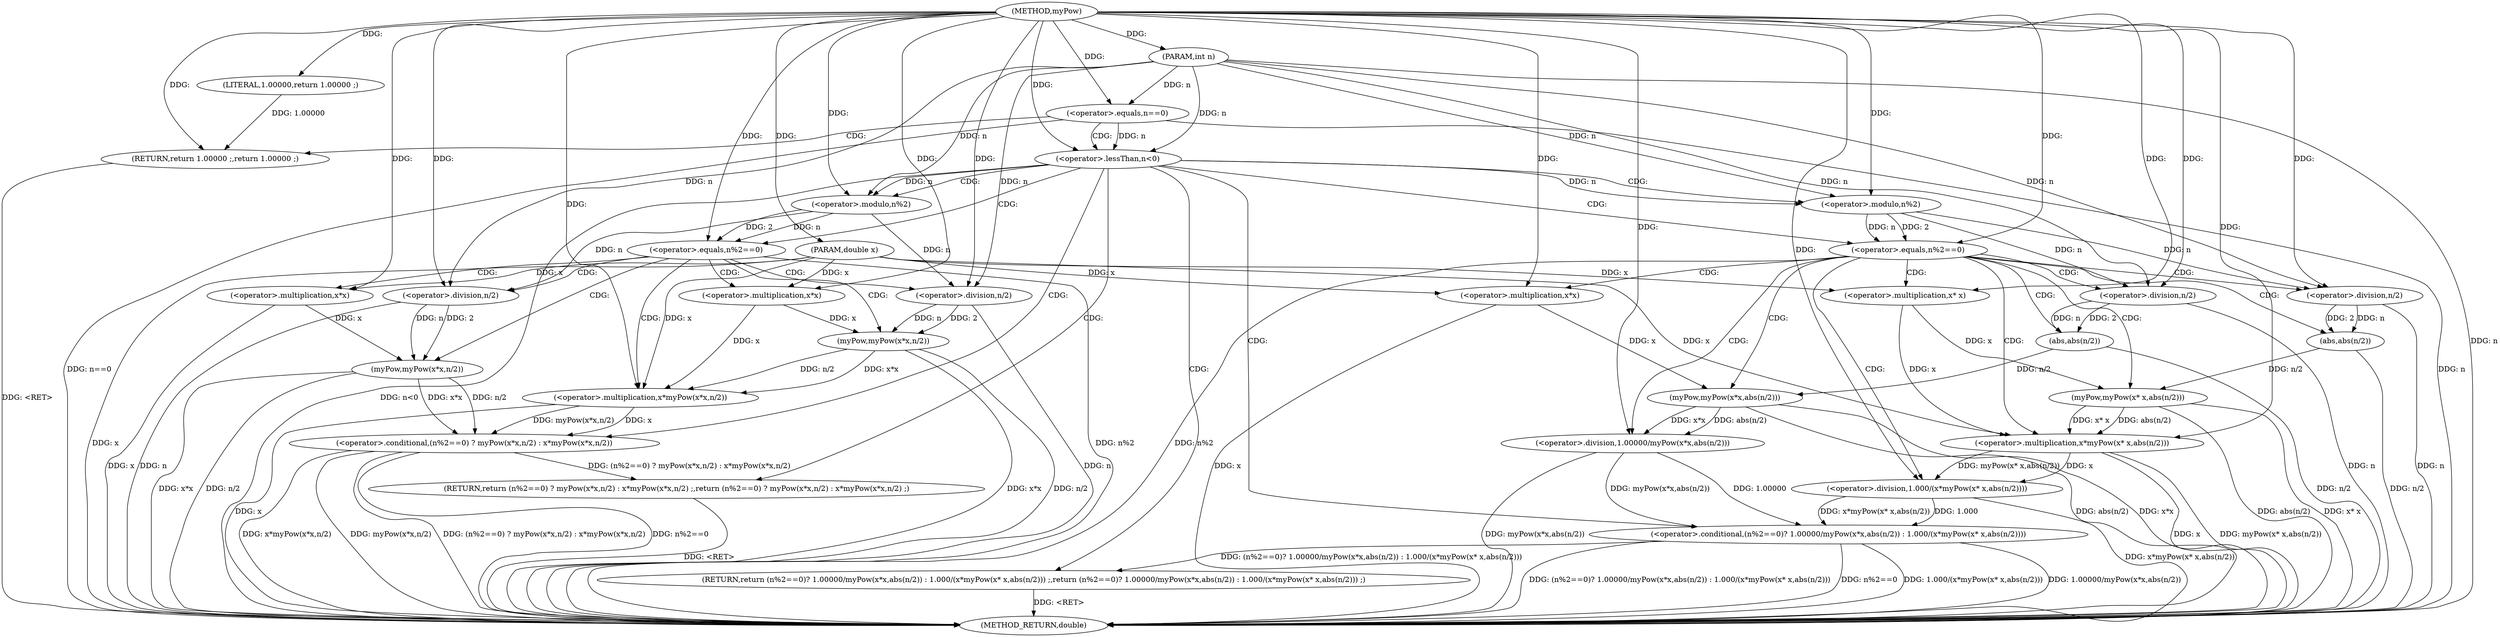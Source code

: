 digraph "myPow" {  
"1000573" [label = "(METHOD,myPow)" ]
"1000642" [label = "(METHOD_RETURN,double)" ]
"1000574" [label = "(PARAM,double x)" ]
"1000575" [label = "(PARAM,int n)" ]
"1000578" [label = "(<operator>.equals,n==0)" ]
"1000581" [label = "(RETURN,return 1.00000 ;,return 1.00000 ;)" ]
"1000584" [label = "(<operator>.lessThan,n<0)" ]
"1000582" [label = "(LITERAL,1.00000,return 1.00000 ;)" ]
"1000588" [label = "(RETURN,return (n%2==0)? 1.00000/myPow(x*x,abs(n/2)) : 1.000/(x*myPow(x* x,abs(n/2))) ;,return (n%2==0)? 1.00000/myPow(x*x,abs(n/2)) : 1.000/(x*myPow(x* x,abs(n/2))) ;)" ]
"1000589" [label = "(<operator>.conditional,(n%2==0)? 1.00000/myPow(x*x,abs(n/2)) : 1.000/(x*myPow(x* x,abs(n/2))))" ]
"1000619" [label = "(RETURN,return (n%2==0) ? myPow(x*x,n/2) : x*myPow(x*x,n/2) ;,return (n%2==0) ? myPow(x*x,n/2) : x*myPow(x*x,n/2) ;)" ]
"1000620" [label = "(<operator>.conditional,(n%2==0) ? myPow(x*x,n/2) : x*myPow(x*x,n/2))" ]
"1000590" [label = "(<operator>.equals,n%2==0)" ]
"1000595" [label = "(<operator>.division,1.00000/myPow(x*x,abs(n/2)))" ]
"1000605" [label = "(<operator>.division,1.000/(x*myPow(x* x,abs(n/2))))" ]
"1000591" [label = "(<operator>.modulo,n%2)" ]
"1000597" [label = "(myPow,myPow(x*x,abs(n/2)))" ]
"1000607" [label = "(<operator>.multiplication,x*myPow(x* x,abs(n/2)))" ]
"1000621" [label = "(<operator>.equals,n%2==0)" ]
"1000626" [label = "(myPow,myPow(x*x,n/2))" ]
"1000633" [label = "(<operator>.multiplication,x*myPow(x*x,n/2))" ]
"1000598" [label = "(<operator>.multiplication,x*x)" ]
"1000601" [label = "(abs,abs(n/2))" ]
"1000609" [label = "(myPow,myPow(x* x,abs(n/2)))" ]
"1000622" [label = "(<operator>.modulo,n%2)" ]
"1000627" [label = "(<operator>.multiplication,x*x)" ]
"1000630" [label = "(<operator>.division,n/2)" ]
"1000635" [label = "(myPow,myPow(x*x,n/2))" ]
"1000602" [label = "(<operator>.division,n/2)" ]
"1000610" [label = "(<operator>.multiplication,x* x)" ]
"1000613" [label = "(abs,abs(n/2))" ]
"1000636" [label = "(<operator>.multiplication,x*x)" ]
"1000639" [label = "(<operator>.division,n/2)" ]
"1000614" [label = "(<operator>.division,n/2)" ]
  "1000574" -> "1000642"  [ label = "DDG: x"] 
  "1000575" -> "1000642"  [ label = "DDG: n"] 
  "1000578" -> "1000642"  [ label = "DDG: n"] 
  "1000578" -> "1000642"  [ label = "DDG: n==0"] 
  "1000584" -> "1000642"  [ label = "DDG: n<0"] 
  "1000621" -> "1000642"  [ label = "DDG: n%2"] 
  "1000620" -> "1000642"  [ label = "DDG: n%2==0"] 
  "1000633" -> "1000642"  [ label = "DDG: x"] 
  "1000635" -> "1000642"  [ label = "DDG: x*x"] 
  "1000639" -> "1000642"  [ label = "DDG: n"] 
  "1000635" -> "1000642"  [ label = "DDG: n/2"] 
  "1000620" -> "1000642"  [ label = "DDG: x*myPow(x*x,n/2)"] 
  "1000627" -> "1000642"  [ label = "DDG: x"] 
  "1000626" -> "1000642"  [ label = "DDG: x*x"] 
  "1000630" -> "1000642"  [ label = "DDG: n"] 
  "1000626" -> "1000642"  [ label = "DDG: n/2"] 
  "1000620" -> "1000642"  [ label = "DDG: myPow(x*x,n/2)"] 
  "1000620" -> "1000642"  [ label = "DDG: (n%2==0) ? myPow(x*x,n/2) : x*myPow(x*x,n/2)"] 
  "1000590" -> "1000642"  [ label = "DDG: n%2"] 
  "1000589" -> "1000642"  [ label = "DDG: n%2==0"] 
  "1000607" -> "1000642"  [ label = "DDG: x"] 
  "1000609" -> "1000642"  [ label = "DDG: x* x"] 
  "1000614" -> "1000642"  [ label = "DDG: n"] 
  "1000613" -> "1000642"  [ label = "DDG: n/2"] 
  "1000609" -> "1000642"  [ label = "DDG: abs(n/2)"] 
  "1000607" -> "1000642"  [ label = "DDG: myPow(x* x,abs(n/2))"] 
  "1000605" -> "1000642"  [ label = "DDG: x*myPow(x* x,abs(n/2))"] 
  "1000589" -> "1000642"  [ label = "DDG: 1.000/(x*myPow(x* x,abs(n/2)))"] 
  "1000598" -> "1000642"  [ label = "DDG: x"] 
  "1000597" -> "1000642"  [ label = "DDG: x*x"] 
  "1000602" -> "1000642"  [ label = "DDG: n"] 
  "1000601" -> "1000642"  [ label = "DDG: n/2"] 
  "1000597" -> "1000642"  [ label = "DDG: abs(n/2)"] 
  "1000595" -> "1000642"  [ label = "DDG: myPow(x*x,abs(n/2))"] 
  "1000589" -> "1000642"  [ label = "DDG: 1.00000/myPow(x*x,abs(n/2))"] 
  "1000589" -> "1000642"  [ label = "DDG: (n%2==0)? 1.00000/myPow(x*x,abs(n/2)) : 1.000/(x*myPow(x* x,abs(n/2)))"] 
  "1000588" -> "1000642"  [ label = "DDG: <RET>"] 
  "1000619" -> "1000642"  [ label = "DDG: <RET>"] 
  "1000581" -> "1000642"  [ label = "DDG: <RET>"] 
  "1000573" -> "1000574"  [ label = "DDG: "] 
  "1000573" -> "1000575"  [ label = "DDG: "] 
  "1000582" -> "1000581"  [ label = "DDG: 1.00000"] 
  "1000573" -> "1000581"  [ label = "DDG: "] 
  "1000575" -> "1000578"  [ label = "DDG: n"] 
  "1000573" -> "1000578"  [ label = "DDG: "] 
  "1000573" -> "1000582"  [ label = "DDG: "] 
  "1000578" -> "1000584"  [ label = "DDG: n"] 
  "1000575" -> "1000584"  [ label = "DDG: n"] 
  "1000573" -> "1000584"  [ label = "DDG: "] 
  "1000589" -> "1000588"  [ label = "DDG: (n%2==0)? 1.00000/myPow(x*x,abs(n/2)) : 1.000/(x*myPow(x* x,abs(n/2)))"] 
  "1000605" -> "1000589"  [ label = "DDG: 1.000"] 
  "1000605" -> "1000589"  [ label = "DDG: x*myPow(x* x,abs(n/2))"] 
  "1000595" -> "1000589"  [ label = "DDG: 1.00000"] 
  "1000595" -> "1000589"  [ label = "DDG: myPow(x*x,abs(n/2))"] 
  "1000620" -> "1000619"  [ label = "DDG: (n%2==0) ? myPow(x*x,n/2) : x*myPow(x*x,n/2)"] 
  "1000633" -> "1000620"  [ label = "DDG: myPow(x*x,n/2)"] 
  "1000626" -> "1000620"  [ label = "DDG: x*x"] 
  "1000626" -> "1000620"  [ label = "DDG: n/2"] 
  "1000633" -> "1000620"  [ label = "DDG: x"] 
  "1000591" -> "1000590"  [ label = "DDG: 2"] 
  "1000591" -> "1000590"  [ label = "DDG: n"] 
  "1000573" -> "1000590"  [ label = "DDG: "] 
  "1000573" -> "1000595"  [ label = "DDG: "] 
  "1000597" -> "1000595"  [ label = "DDG: x*x"] 
  "1000597" -> "1000595"  [ label = "DDG: abs(n/2)"] 
  "1000573" -> "1000605"  [ label = "DDG: "] 
  "1000607" -> "1000605"  [ label = "DDG: myPow(x* x,abs(n/2))"] 
  "1000607" -> "1000605"  [ label = "DDG: x"] 
  "1000584" -> "1000591"  [ label = "DDG: n"] 
  "1000575" -> "1000591"  [ label = "DDG: n"] 
  "1000573" -> "1000591"  [ label = "DDG: "] 
  "1000598" -> "1000597"  [ label = "DDG: x"] 
  "1000601" -> "1000597"  [ label = "DDG: n/2"] 
  "1000610" -> "1000607"  [ label = "DDG: x"] 
  "1000574" -> "1000607"  [ label = "DDG: x"] 
  "1000573" -> "1000607"  [ label = "DDG: "] 
  "1000609" -> "1000607"  [ label = "DDG: abs(n/2)"] 
  "1000609" -> "1000607"  [ label = "DDG: x* x"] 
  "1000622" -> "1000621"  [ label = "DDG: n"] 
  "1000622" -> "1000621"  [ label = "DDG: 2"] 
  "1000573" -> "1000621"  [ label = "DDG: "] 
  "1000627" -> "1000626"  [ label = "DDG: x"] 
  "1000630" -> "1000626"  [ label = "DDG: n"] 
  "1000630" -> "1000626"  [ label = "DDG: 2"] 
  "1000636" -> "1000633"  [ label = "DDG: x"] 
  "1000574" -> "1000633"  [ label = "DDG: x"] 
  "1000573" -> "1000633"  [ label = "DDG: "] 
  "1000635" -> "1000633"  [ label = "DDG: n/2"] 
  "1000635" -> "1000633"  [ label = "DDG: x*x"] 
  "1000574" -> "1000598"  [ label = "DDG: x"] 
  "1000573" -> "1000598"  [ label = "DDG: "] 
  "1000602" -> "1000601"  [ label = "DDG: 2"] 
  "1000602" -> "1000601"  [ label = "DDG: n"] 
  "1000610" -> "1000609"  [ label = "DDG: x"] 
  "1000613" -> "1000609"  [ label = "DDG: n/2"] 
  "1000584" -> "1000622"  [ label = "DDG: n"] 
  "1000575" -> "1000622"  [ label = "DDG: n"] 
  "1000573" -> "1000622"  [ label = "DDG: "] 
  "1000574" -> "1000627"  [ label = "DDG: x"] 
  "1000573" -> "1000627"  [ label = "DDG: "] 
  "1000622" -> "1000630"  [ label = "DDG: n"] 
  "1000575" -> "1000630"  [ label = "DDG: n"] 
  "1000573" -> "1000630"  [ label = "DDG: "] 
  "1000636" -> "1000635"  [ label = "DDG: x"] 
  "1000639" -> "1000635"  [ label = "DDG: n"] 
  "1000639" -> "1000635"  [ label = "DDG: 2"] 
  "1000591" -> "1000602"  [ label = "DDG: n"] 
  "1000575" -> "1000602"  [ label = "DDG: n"] 
  "1000573" -> "1000602"  [ label = "DDG: "] 
  "1000574" -> "1000610"  [ label = "DDG: x"] 
  "1000573" -> "1000610"  [ label = "DDG: "] 
  "1000614" -> "1000613"  [ label = "DDG: n"] 
  "1000614" -> "1000613"  [ label = "DDG: 2"] 
  "1000574" -> "1000636"  [ label = "DDG: x"] 
  "1000573" -> "1000636"  [ label = "DDG: "] 
  "1000622" -> "1000639"  [ label = "DDG: n"] 
  "1000575" -> "1000639"  [ label = "DDG: n"] 
  "1000573" -> "1000639"  [ label = "DDG: "] 
  "1000591" -> "1000614"  [ label = "DDG: n"] 
  "1000575" -> "1000614"  [ label = "DDG: n"] 
  "1000573" -> "1000614"  [ label = "DDG: "] 
  "1000578" -> "1000584"  [ label = "CDG: "] 
  "1000578" -> "1000581"  [ label = "CDG: "] 
  "1000584" -> "1000619"  [ label = "CDG: "] 
  "1000584" -> "1000590"  [ label = "CDG: "] 
  "1000584" -> "1000620"  [ label = "CDG: "] 
  "1000584" -> "1000588"  [ label = "CDG: "] 
  "1000584" -> "1000621"  [ label = "CDG: "] 
  "1000584" -> "1000622"  [ label = "CDG: "] 
  "1000584" -> "1000589"  [ label = "CDG: "] 
  "1000584" -> "1000591"  [ label = "CDG: "] 
  "1000590" -> "1000602"  [ label = "CDG: "] 
  "1000590" -> "1000614"  [ label = "CDG: "] 
  "1000590" -> "1000597"  [ label = "CDG: "] 
  "1000590" -> "1000607"  [ label = "CDG: "] 
  "1000590" -> "1000598"  [ label = "CDG: "] 
  "1000590" -> "1000609"  [ label = "CDG: "] 
  "1000590" -> "1000610"  [ label = "CDG: "] 
  "1000590" -> "1000595"  [ label = "CDG: "] 
  "1000590" -> "1000613"  [ label = "CDG: "] 
  "1000590" -> "1000601"  [ label = "CDG: "] 
  "1000590" -> "1000605"  [ label = "CDG: "] 
  "1000621" -> "1000626"  [ label = "CDG: "] 
  "1000621" -> "1000627"  [ label = "CDG: "] 
  "1000621" -> "1000633"  [ label = "CDG: "] 
  "1000621" -> "1000639"  [ label = "CDG: "] 
  "1000621" -> "1000635"  [ label = "CDG: "] 
  "1000621" -> "1000636"  [ label = "CDG: "] 
  "1000621" -> "1000630"  [ label = "CDG: "] 
}
